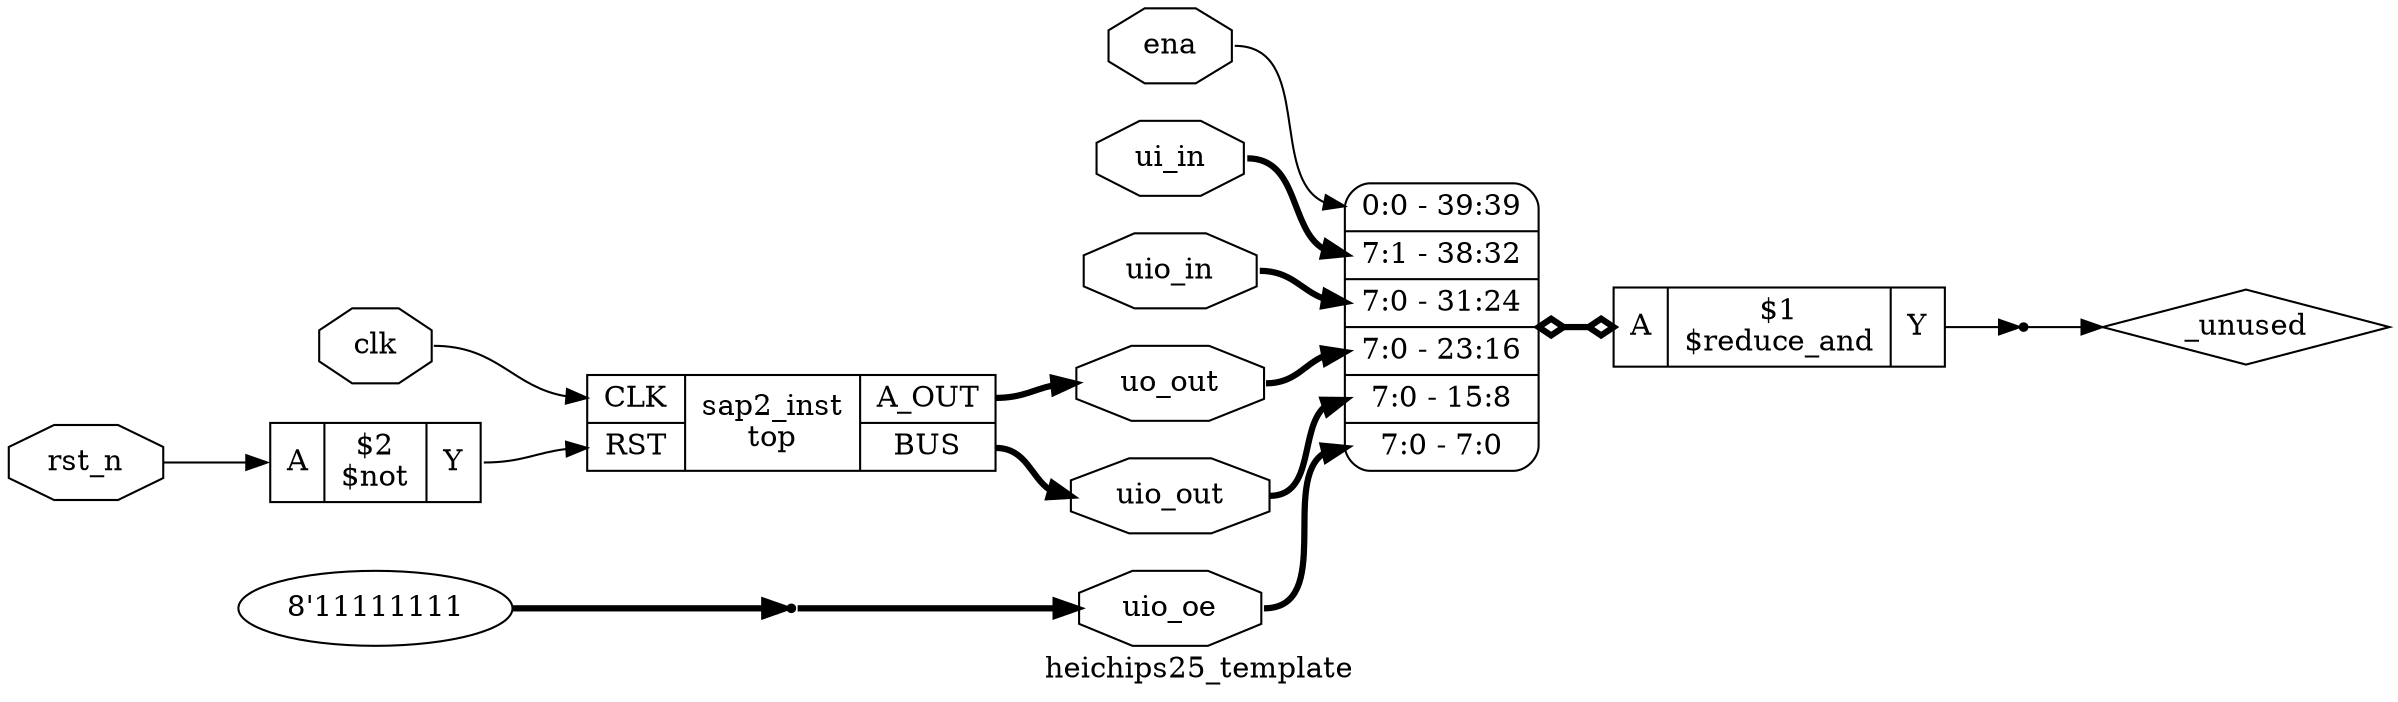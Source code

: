 digraph "heichips25_template" {
label="heichips25_template";
rankdir="LR";
remincross=true;
n3 [ shape=diamond, label="_unused", color="black", fontcolor="black"];
n4 [ shape=octagon, label="rst_n", color="black", fontcolor="black"];
n5 [ shape=octagon, label="clk", color="black", fontcolor="black"];
n6 [ shape=octagon, label="ena", color="black", fontcolor="black"];
n7 [ shape=octagon, label="uio_oe", color="black", fontcolor="black"];
n8 [ shape=octagon, label="uio_out", color="black", fontcolor="black"];
n9 [ shape=octagon, label="uio_in", color="black", fontcolor="black"];
n10 [ shape=octagon, label="uo_out", color="black", fontcolor="black"];
n11 [ shape=octagon, label="ui_in", color="black", fontcolor="black"];
c14 [ shape=record, label="{{<p12> A}|$2\n$not|{<p13> Y}}",  ];
c19 [ shape=record, label="{{<p15> CLK|<p16> RST}|sap2_inst\ntop|{<p17> A_OUT|<p18> BUS}}",  ];
c20 [ shape=record, label="{{<p12> A}|$1\n$reduce_and|{<p13> Y}}",  ];
x0 [ shape=record, style=rounded, label="<s5> 0:0 - 39:39 |<s4> 7:1 - 38:32 |<s3> 7:0 - 31:24 |<s2> 7:0 - 23:16 |<s1> 7:0 - 15:8 |<s0> 7:0 - 7:0 ", color="black", fontcolor="black" ];
x0:e -> c20:p12:w [arrowhead=odiamond, arrowtail=odiamond, dir=both, color="black", fontcolor="black", style="setlinewidth(3)", label=""];
x1 [shape=point, ];
v2 [ label="8'11111111" ];
x3 [shape=point, ];
c14:p13:e -> c19:p16:w [color="black", fontcolor="black", label=""];
c19:p17:e -> n10:w [color="black", fontcolor="black", style="setlinewidth(3)", label=""];
n10:e -> x0:s2:w [color="black", fontcolor="black", style="setlinewidth(3)", label=""];
n11:e -> x0:s4:w [color="black", fontcolor="black", style="setlinewidth(3)", label=""];
c20:p13:e -> x1:w [color="black", fontcolor="black", label=""];
x1:e -> n3:w [color="black", fontcolor="black", label=""];
n4:e -> c14:p12:w [color="black", fontcolor="black", label=""];
n5:e -> c19:p15:w [color="black", fontcolor="black", label=""];
n6:e -> x0:s5:w [color="black", fontcolor="black", label=""];
x3:e -> n7:w [color="black", fontcolor="black", style="setlinewidth(3)", label=""];
n7:e -> x0:s0:w [color="black", fontcolor="black", style="setlinewidth(3)", label=""];
c19:p18:e -> n8:w [color="black", fontcolor="black", style="setlinewidth(3)", label=""];
n8:e -> x0:s1:w [color="black", fontcolor="black", style="setlinewidth(3)", label=""];
n9:e -> x0:s3:w [color="black", fontcolor="black", style="setlinewidth(3)", label=""];
v2:e -> x3:w [color="black", fontcolor="black", style="setlinewidth(3)", label=""];
}
